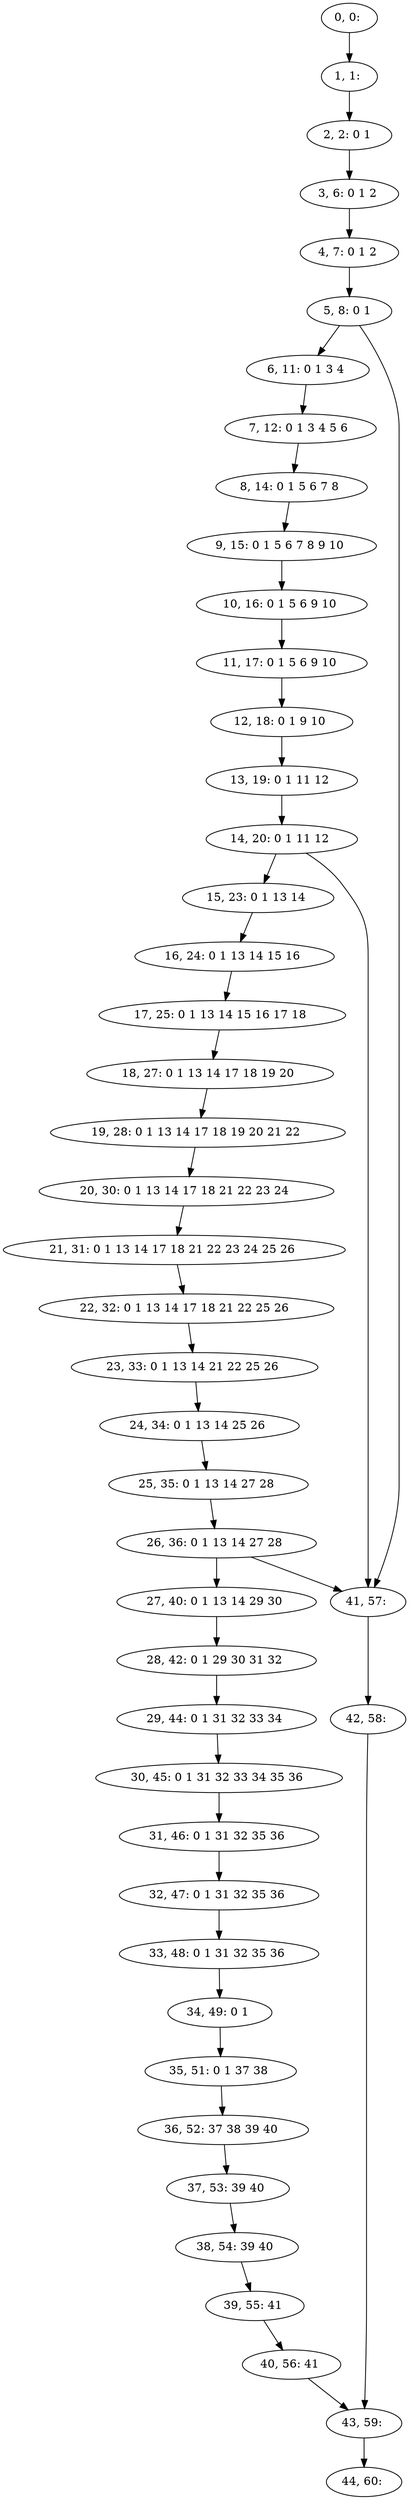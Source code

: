 digraph G {
0[label="0, 0: "];
1[label="1, 1: "];
2[label="2, 2: 0 1 "];
3[label="3, 6: 0 1 2 "];
4[label="4, 7: 0 1 2 "];
5[label="5, 8: 0 1 "];
6[label="6, 11: 0 1 3 4 "];
7[label="7, 12: 0 1 3 4 5 6 "];
8[label="8, 14: 0 1 5 6 7 8 "];
9[label="9, 15: 0 1 5 6 7 8 9 10 "];
10[label="10, 16: 0 1 5 6 9 10 "];
11[label="11, 17: 0 1 5 6 9 10 "];
12[label="12, 18: 0 1 9 10 "];
13[label="13, 19: 0 1 11 12 "];
14[label="14, 20: 0 1 11 12 "];
15[label="15, 23: 0 1 13 14 "];
16[label="16, 24: 0 1 13 14 15 16 "];
17[label="17, 25: 0 1 13 14 15 16 17 18 "];
18[label="18, 27: 0 1 13 14 17 18 19 20 "];
19[label="19, 28: 0 1 13 14 17 18 19 20 21 22 "];
20[label="20, 30: 0 1 13 14 17 18 21 22 23 24 "];
21[label="21, 31: 0 1 13 14 17 18 21 22 23 24 25 26 "];
22[label="22, 32: 0 1 13 14 17 18 21 22 25 26 "];
23[label="23, 33: 0 1 13 14 21 22 25 26 "];
24[label="24, 34: 0 1 13 14 25 26 "];
25[label="25, 35: 0 1 13 14 27 28 "];
26[label="26, 36: 0 1 13 14 27 28 "];
27[label="27, 40: 0 1 13 14 29 30 "];
28[label="28, 42: 0 1 29 30 31 32 "];
29[label="29, 44: 0 1 31 32 33 34 "];
30[label="30, 45: 0 1 31 32 33 34 35 36 "];
31[label="31, 46: 0 1 31 32 35 36 "];
32[label="32, 47: 0 1 31 32 35 36 "];
33[label="33, 48: 0 1 31 32 35 36 "];
34[label="34, 49: 0 1 "];
35[label="35, 51: 0 1 37 38 "];
36[label="36, 52: 37 38 39 40 "];
37[label="37, 53: 39 40 "];
38[label="38, 54: 39 40 "];
39[label="39, 55: 41 "];
40[label="40, 56: 41 "];
41[label="41, 57: "];
42[label="42, 58: "];
43[label="43, 59: "];
44[label="44, 60: "];
0->1 ;
1->2 ;
2->3 ;
3->4 ;
4->5 ;
5->6 ;
5->41 ;
6->7 ;
7->8 ;
8->9 ;
9->10 ;
10->11 ;
11->12 ;
12->13 ;
13->14 ;
14->15 ;
14->41 ;
15->16 ;
16->17 ;
17->18 ;
18->19 ;
19->20 ;
20->21 ;
21->22 ;
22->23 ;
23->24 ;
24->25 ;
25->26 ;
26->27 ;
26->41 ;
27->28 ;
28->29 ;
29->30 ;
30->31 ;
31->32 ;
32->33 ;
33->34 ;
34->35 ;
35->36 ;
36->37 ;
37->38 ;
38->39 ;
39->40 ;
40->43 ;
41->42 ;
42->43 ;
43->44 ;
}
